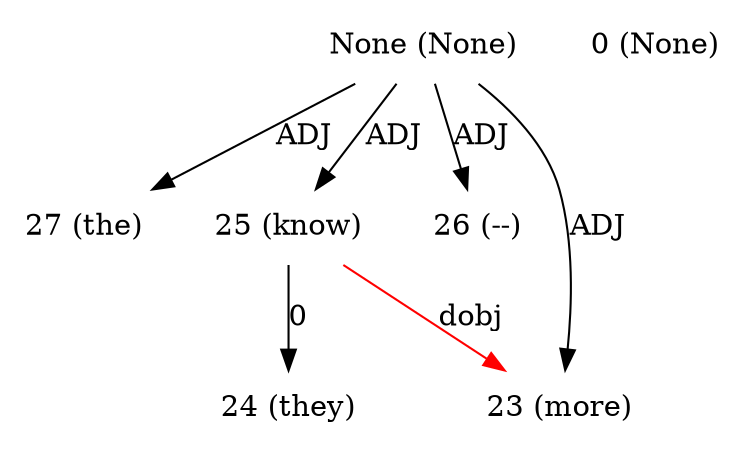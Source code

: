 digraph G{
edge [dir=forward]
node [shape=plaintext]

None [label="None (None)"]
None -> 27 [label="ADJ"]
None [label="None (None)"]
None -> 25 [label="ADJ"]
None -> 26 [label="ADJ"]
None [label="None (None)"]
None -> 23 [label="ADJ"]
0 [label="0 (None)"]
23 [label="23 (more)"]
25 -> 23 [label="dobj", color="red"]
24 [label="24 (they)"]
25 [label="25 (know)"]
25 -> 24 [label="0"]
26 [label="26 (--)"]
27 [label="27 (the)"]
}
